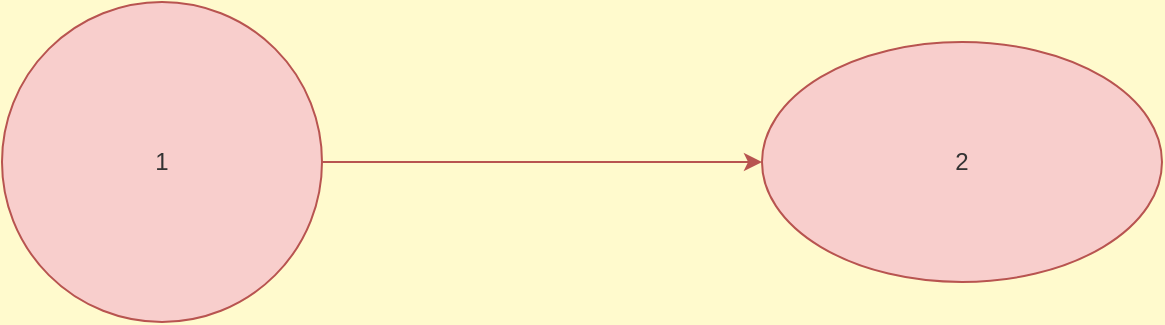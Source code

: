 <mxfile>
  <diagram id="fLP" name="Style-Plain">
    <mxGraphModel dx="0" dy="0" background="#FFFACD" grid="0" gridSize="10" guides="1" tooltips="1" connect="1" arrows="1" fold="1" page="1" pageScale="1" pageWidth="1169" pageHeight="827" math="0" shadow="0">
      <root>
        <mxCell id="page_root_fLP" parent="fLP"/>
        <mxCell id="node_root_fLP" parent="page_root_fLP"/>
        <mxCell id="1" value="1" style="whiteSpace=wrap;html=1;fillColor=#f8cecc;strokeColor=#b85450;fontColor=#333333;ellipse" vertex="1" parent="node_root_fLP">
          <mxGeometry x="120" y="30" width="160" height="160" as="geometry"/>
        </mxCell>
        <mxCell id="2" value="2" style="whiteSpace=wrap;html=1;fillColor=#f8cecc;strokeColor=#b85450;fontColor=#333333;ellipse" vertex="1" parent="node_root_fLP">
          <mxGeometry x="500" y="50" width="200" height="120" as="geometry"/>
        </mxCell>
        <mxCell id="fLP-4" value="" style="whiteSpace=wrap;html=1;fillColor=#f8cecc;strokeColor=#b85450;fontColor=#333333;edgeStyle=none;exitX=1;exitY=0.5;exitDx=0;exitDy=0;entryX=0;entryY=0.5;entryDx=0;entryDy=0" parent="node_root_fLP" source="1" target="2" edge="1">
          <mxGeometry relative="1" as="geometry"/>
        </mxCell>
      </root>
    </mxGraphModel>
  </diagram>
</mxfile>